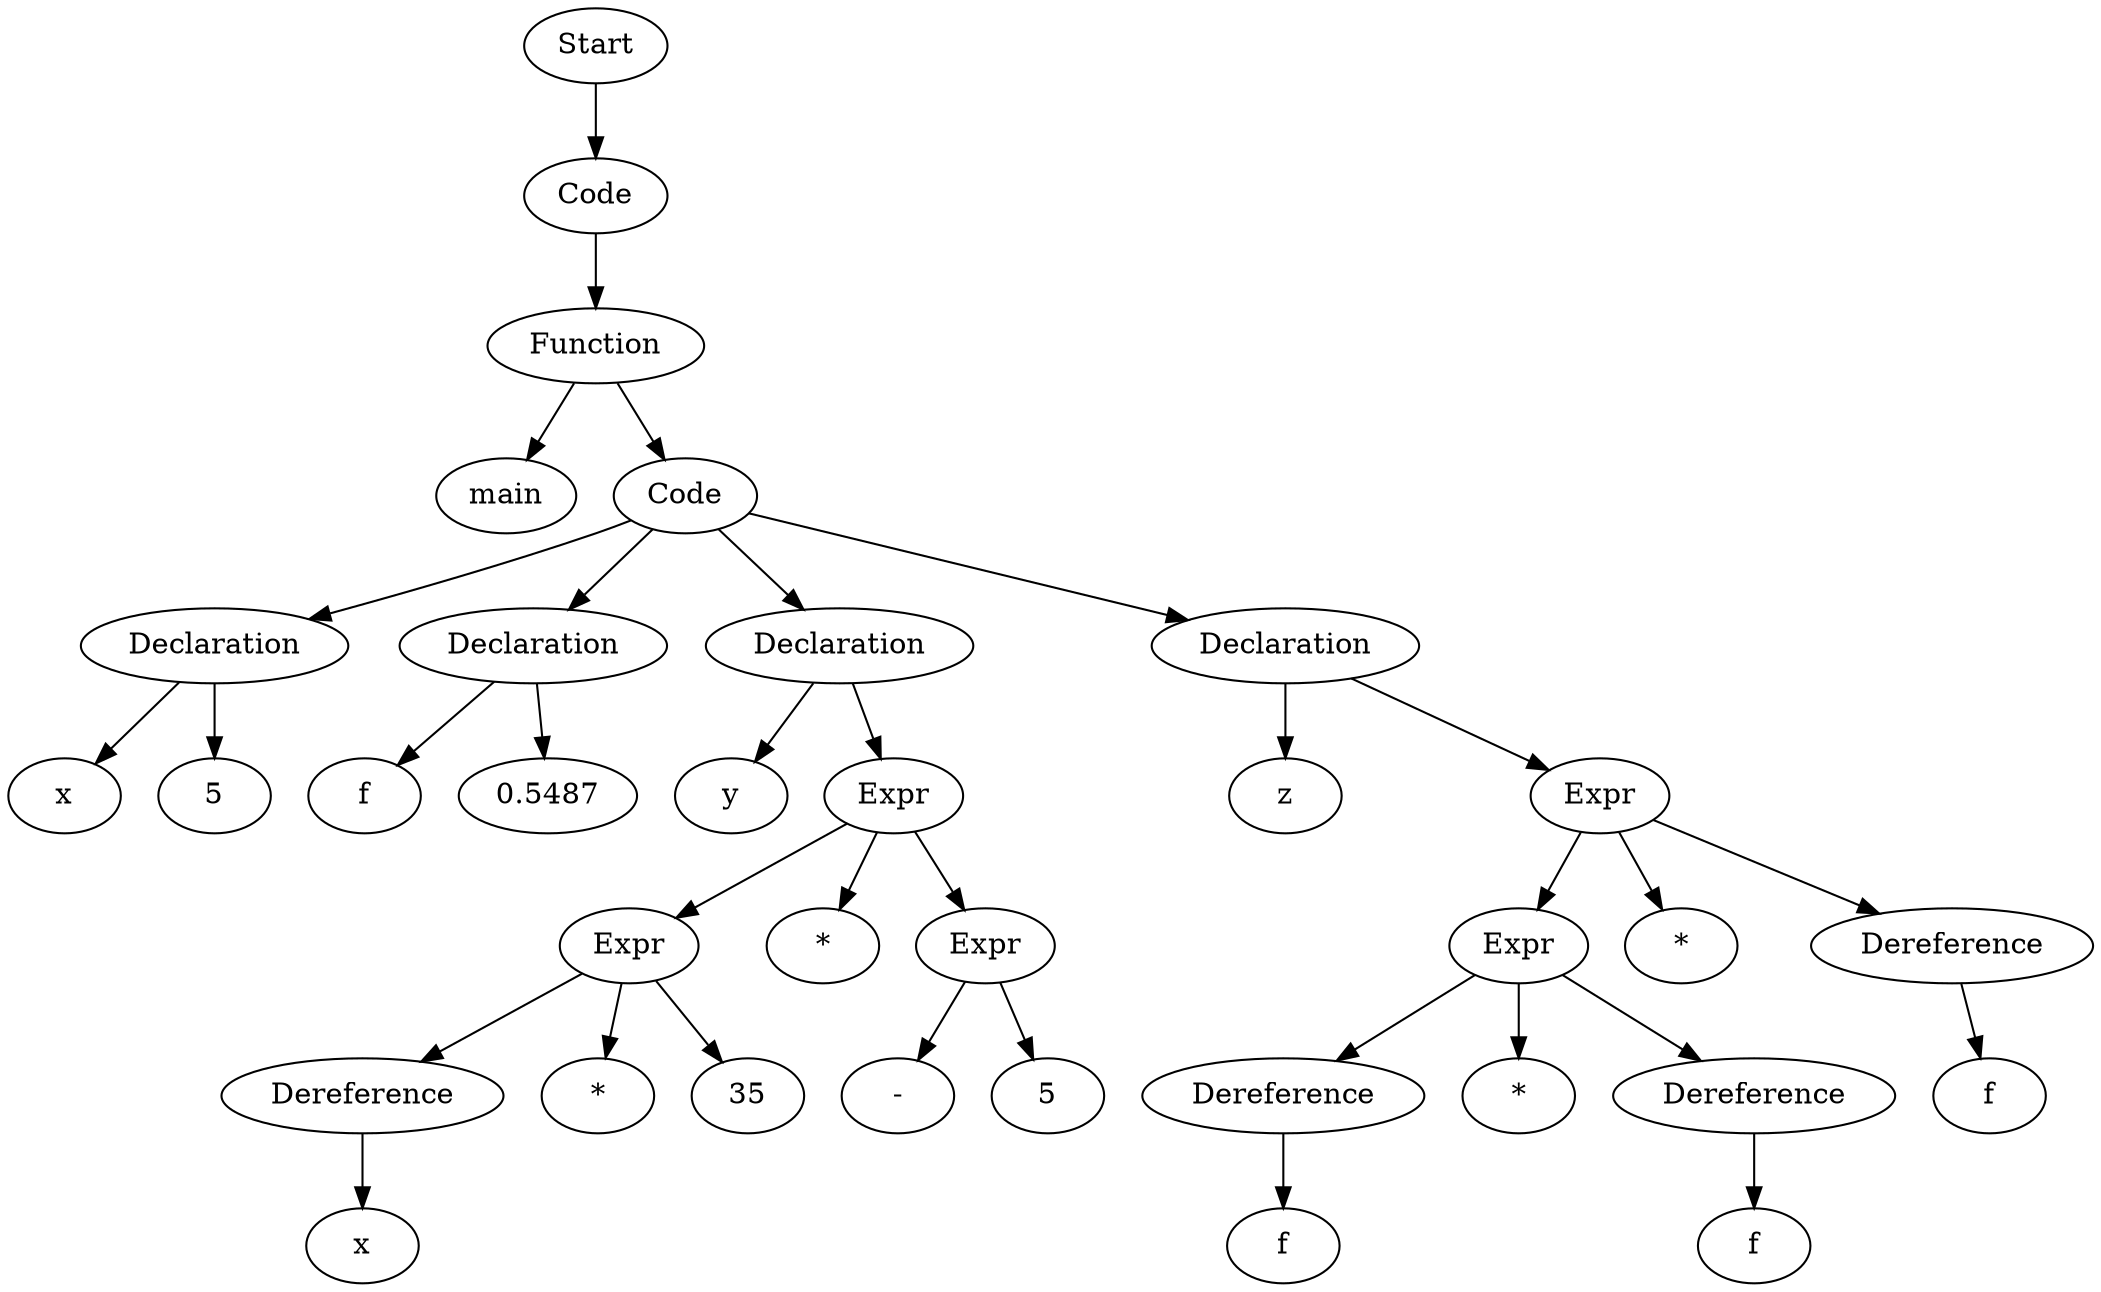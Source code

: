 digraph AST {
  "134272668298128" [label="Start"];
  "134272668298128" -> "134272668302448";
  "134272668302448" [label="Code"];
  "134272668302448" -> "134272668302928";
  "134272668302928" [label="Function"];
  "134272668302928" -> "134272668018832";
  "134272668302928" -> "134272668018256";
  "134272668018832" [label="main"];
  "134272668018256" [label="Code"];
  "134272668018256" -> "134272668012112";
  "134272668018256" -> "134272668015328";
  "134272668018256" -> "134272668008800";
  "134272668018256" -> "134272668019168";
  "134272668012112" [label="Declaration"];
  "134272668012112" -> "134272668022384";
  "134272668012112" -> "134272668018880";
  "134272668022384" [label="x"];
  "134272668018880" [label="5"];
  "134272668015328" [label="Declaration"];
  "134272668015328" -> "134272668012352";
  "134272668015328" -> "134272668019408";
  "134272668012352" [label="f"];
  "134272668019408" [label="0.5487"];
  "134272668008800" [label="Declaration"];
  "134272668008800" -> "134272668018352";
  "134272668008800" -> "134272668017968";
  "134272668018352" [label="y"];
  "134272668017968" [label="Expr"];
  "134272668017968" -> "134272668017536";
  "134272668017968" -> "134272668016480";
  "134272668017968" -> "134272668016336";
  "134272668017536" [label="Expr"];
  "134272668017536" -> "134272668019600";
  "134272668017536" -> "134272668018976";
  "134272668017536" -> "134272668020560";
  "134272668019600" [label="Dereference"];
  "134272668019600" -> "134272668013456";
  "134272668013456" [label="x"];
  "134272668018976" [label="*"];
  "134272668020560" [label="35"];
  "134272668016480" [label="*"];
  "134272668016336" [label="Expr"];
  "134272668016336" -> "134272668018208";
  "134272668016336" -> "134272668019024";
  "134272668018208" [label="-"];
  "134272668019024" [label="5"];
  "134272668019168" [label="Declaration"];
  "134272668019168" -> "134272668019312";
  "134272668019168" -> "134272668016000";
  "134272668019312" [label="z"];
  "134272668016000" [label="Expr"];
  "134272668016000" -> "134272668014944";
  "134272668016000" -> "134272668010576";
  "134272668016000" -> "134272668017200";
  "134272668014944" [label="Expr"];
  "134272668014944" -> "134272668017488";
  "134272668014944" -> "134272668009856";
  "134272668014944" -> "134272668009040";
  "134272668017488" [label="Dereference"];
  "134272668017488" -> "134272668011008";
  "134272668011008" [label="f"];
  "134272668009856" [label="*"];
  "134272668009040" [label="Dereference"];
  "134272668009040" -> "134272668009088";
  "134272668009088" [label="f"];
  "134272668010576" [label="*"];
  "134272668017200" [label="Dereference"];
  "134272668017200" -> "134272668013504";
  "134272668013504" [label="f"];
}
